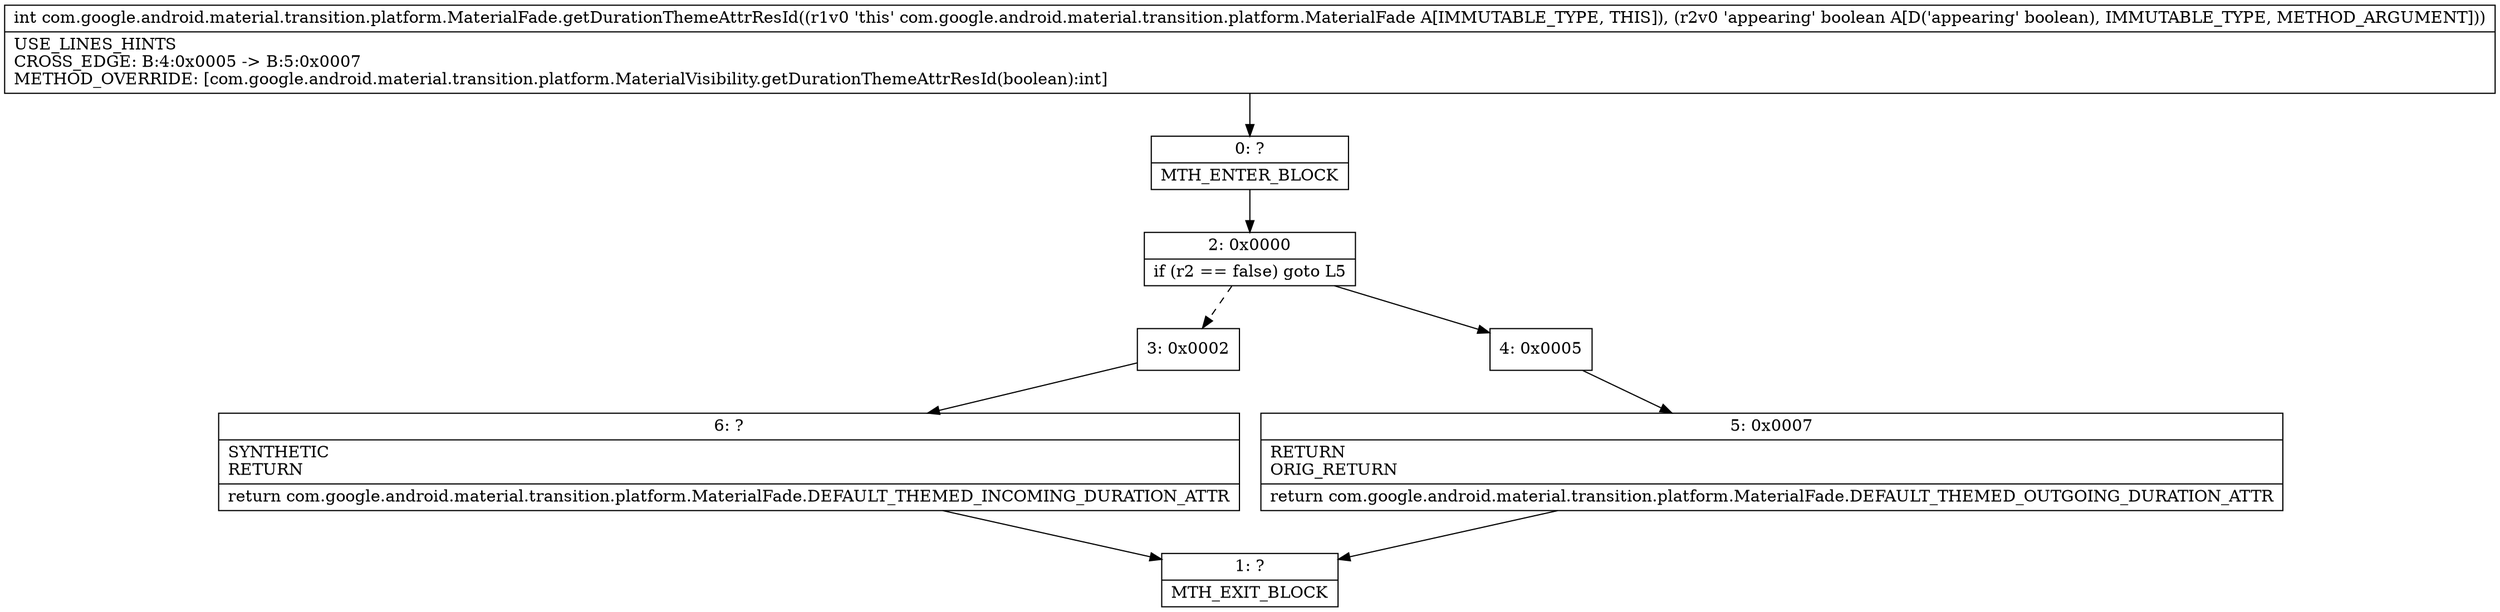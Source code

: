 digraph "CFG forcom.google.android.material.transition.platform.MaterialFade.getDurationThemeAttrResId(Z)I" {
Node_0 [shape=record,label="{0\:\ ?|MTH_ENTER_BLOCK\l}"];
Node_2 [shape=record,label="{2\:\ 0x0000|if (r2 == false) goto L5\l}"];
Node_3 [shape=record,label="{3\:\ 0x0002}"];
Node_6 [shape=record,label="{6\:\ ?|SYNTHETIC\lRETURN\l|return com.google.android.material.transition.platform.MaterialFade.DEFAULT_THEMED_INCOMING_DURATION_ATTR\l}"];
Node_1 [shape=record,label="{1\:\ ?|MTH_EXIT_BLOCK\l}"];
Node_4 [shape=record,label="{4\:\ 0x0005}"];
Node_5 [shape=record,label="{5\:\ 0x0007|RETURN\lORIG_RETURN\l|return com.google.android.material.transition.platform.MaterialFade.DEFAULT_THEMED_OUTGOING_DURATION_ATTR\l}"];
MethodNode[shape=record,label="{int com.google.android.material.transition.platform.MaterialFade.getDurationThemeAttrResId((r1v0 'this' com.google.android.material.transition.platform.MaterialFade A[IMMUTABLE_TYPE, THIS]), (r2v0 'appearing' boolean A[D('appearing' boolean), IMMUTABLE_TYPE, METHOD_ARGUMENT]))  | USE_LINES_HINTS\lCROSS_EDGE: B:4:0x0005 \-\> B:5:0x0007\lMETHOD_OVERRIDE: [com.google.android.material.transition.platform.MaterialVisibility.getDurationThemeAttrResId(boolean):int]\l}"];
MethodNode -> Node_0;Node_0 -> Node_2;
Node_2 -> Node_3[style=dashed];
Node_2 -> Node_4;
Node_3 -> Node_6;
Node_6 -> Node_1;
Node_4 -> Node_5;
Node_5 -> Node_1;
}

